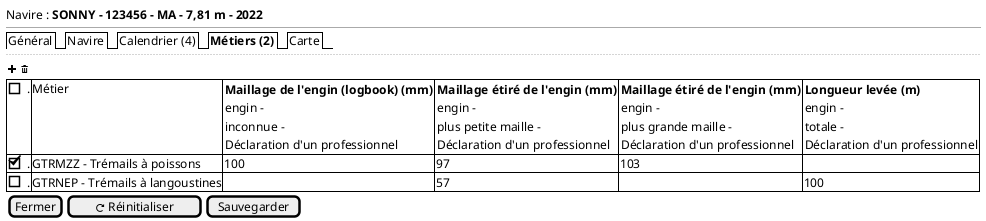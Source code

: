 @startsalt
{
  Navire : <b>SONNY - 123456 - MA - 7,81 m - 2022
  --
  {/ Général | Navire | Calendrier (4) | <b>Métiers (2) | Carte}
  ..
  { <&plus> <&trash> }
  {# [ ]. |Métier | {<b>Maillage de l'engin (logbook) (mm)
                engin -
                inconnue -
                Déclaration d'un professionnel} |
              {<b>Maillage étiré de l'engin (mm)
                engin -
                plus petite maille -
                Déclaration d'un professionnel} |
              {<b>Maillage étiré de l'engin (mm)
                engin -
                plus grande maille -
                Déclaration d'un professionnel} |
              {<b>Longueur levée (m)
                engin -
                totale -
                Déclaration d'un professionnel}
     [X]. | GTRMZZ - Trémails à poissons | 100 | 97 | 103 | .
     [ ]. | GTRNEP - Trémails à langoustines | . | 57 | . | 100
  }

  { [Fermer] | [<&reload> Réinitialiser] | [Sauvegarder] }
}
@endsalt